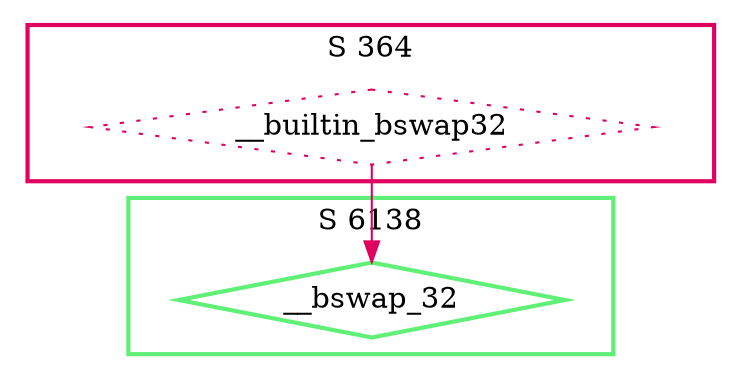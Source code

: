 digraph G {
  ratio=0.500000;
  "UV __bswap_32 (6138)" [shape=diamond, label="__bswap_32", color="#60F078",
                          style=bold];
  "UV __builtin_bswap32 (364)" [shape=diamond, label="__builtin_bswap32",
                                color="#E00060", style=dotted];
  
  subgraph cluster_364 { label="S 364";
    color="#E00060";
    style=bold;
    "UV __builtin_bswap32 (364)"; };
  subgraph cluster_6138 { label="S 6138";
    color="#60F078";
    style=bold;
    "UV __bswap_32 (6138)"; };
  
  "UV __builtin_bswap32 (364)" -> "UV __bswap_32 (6138)" [color="#E00060"];
  
  }